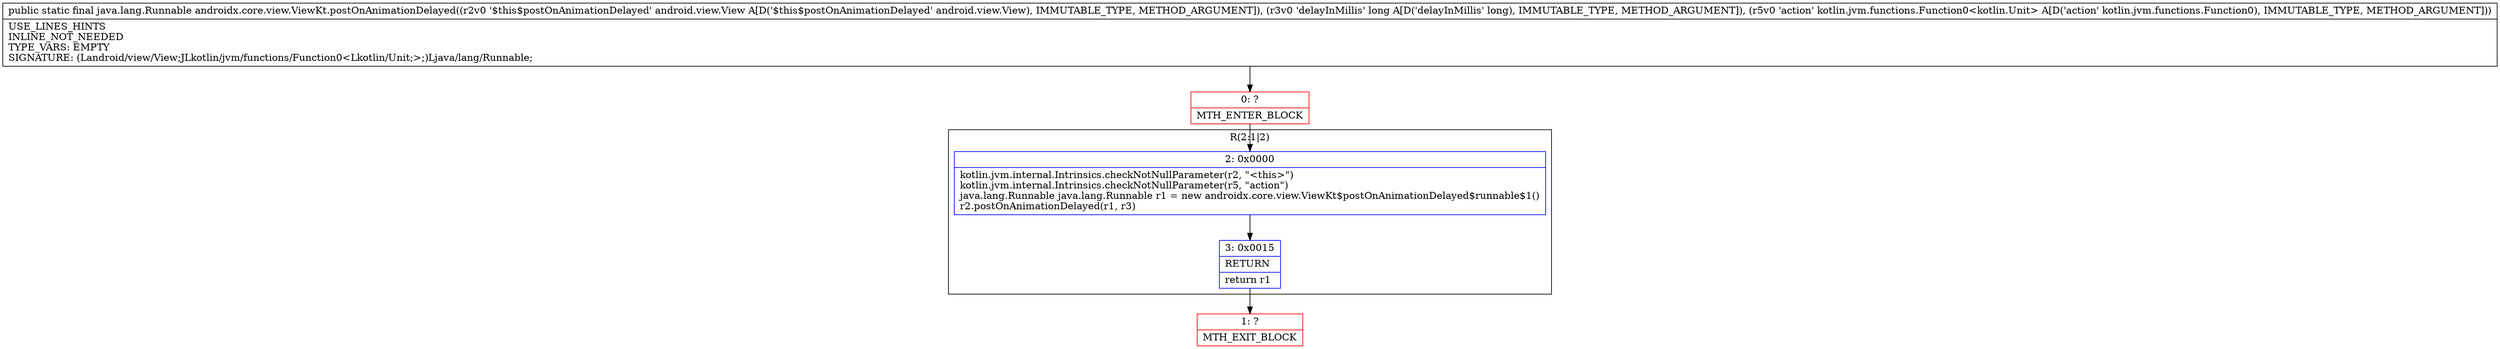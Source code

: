 digraph "CFG forandroidx.core.view.ViewKt.postOnAnimationDelayed(Landroid\/view\/View;JLkotlin\/jvm\/functions\/Function0;)Ljava\/lang\/Runnable;" {
subgraph cluster_Region_1254251820 {
label = "R(2:1|2)";
node [shape=record,color=blue];
Node_2 [shape=record,label="{2\:\ 0x0000|kotlin.jvm.internal.Intrinsics.checkNotNullParameter(r2, \"\<this\>\")\lkotlin.jvm.internal.Intrinsics.checkNotNullParameter(r5, \"action\")\ljava.lang.Runnable java.lang.Runnable r1 = new androidx.core.view.ViewKt$postOnAnimationDelayed$runnable$1()\lr2.postOnAnimationDelayed(r1, r3)\l}"];
Node_3 [shape=record,label="{3\:\ 0x0015|RETURN\l|return r1\l}"];
}
Node_0 [shape=record,color=red,label="{0\:\ ?|MTH_ENTER_BLOCK\l}"];
Node_1 [shape=record,color=red,label="{1\:\ ?|MTH_EXIT_BLOCK\l}"];
MethodNode[shape=record,label="{public static final java.lang.Runnable androidx.core.view.ViewKt.postOnAnimationDelayed((r2v0 '$this$postOnAnimationDelayed' android.view.View A[D('$this$postOnAnimationDelayed' android.view.View), IMMUTABLE_TYPE, METHOD_ARGUMENT]), (r3v0 'delayInMillis' long A[D('delayInMillis' long), IMMUTABLE_TYPE, METHOD_ARGUMENT]), (r5v0 'action' kotlin.jvm.functions.Function0\<kotlin.Unit\> A[D('action' kotlin.jvm.functions.Function0), IMMUTABLE_TYPE, METHOD_ARGUMENT]))  | USE_LINES_HINTS\lINLINE_NOT_NEEDED\lTYPE_VARS: EMPTY\lSIGNATURE: (Landroid\/view\/View;JLkotlin\/jvm\/functions\/Function0\<Lkotlin\/Unit;\>;)Ljava\/lang\/Runnable;\l}"];
MethodNode -> Node_0;Node_2 -> Node_3;
Node_3 -> Node_1;
Node_0 -> Node_2;
}

